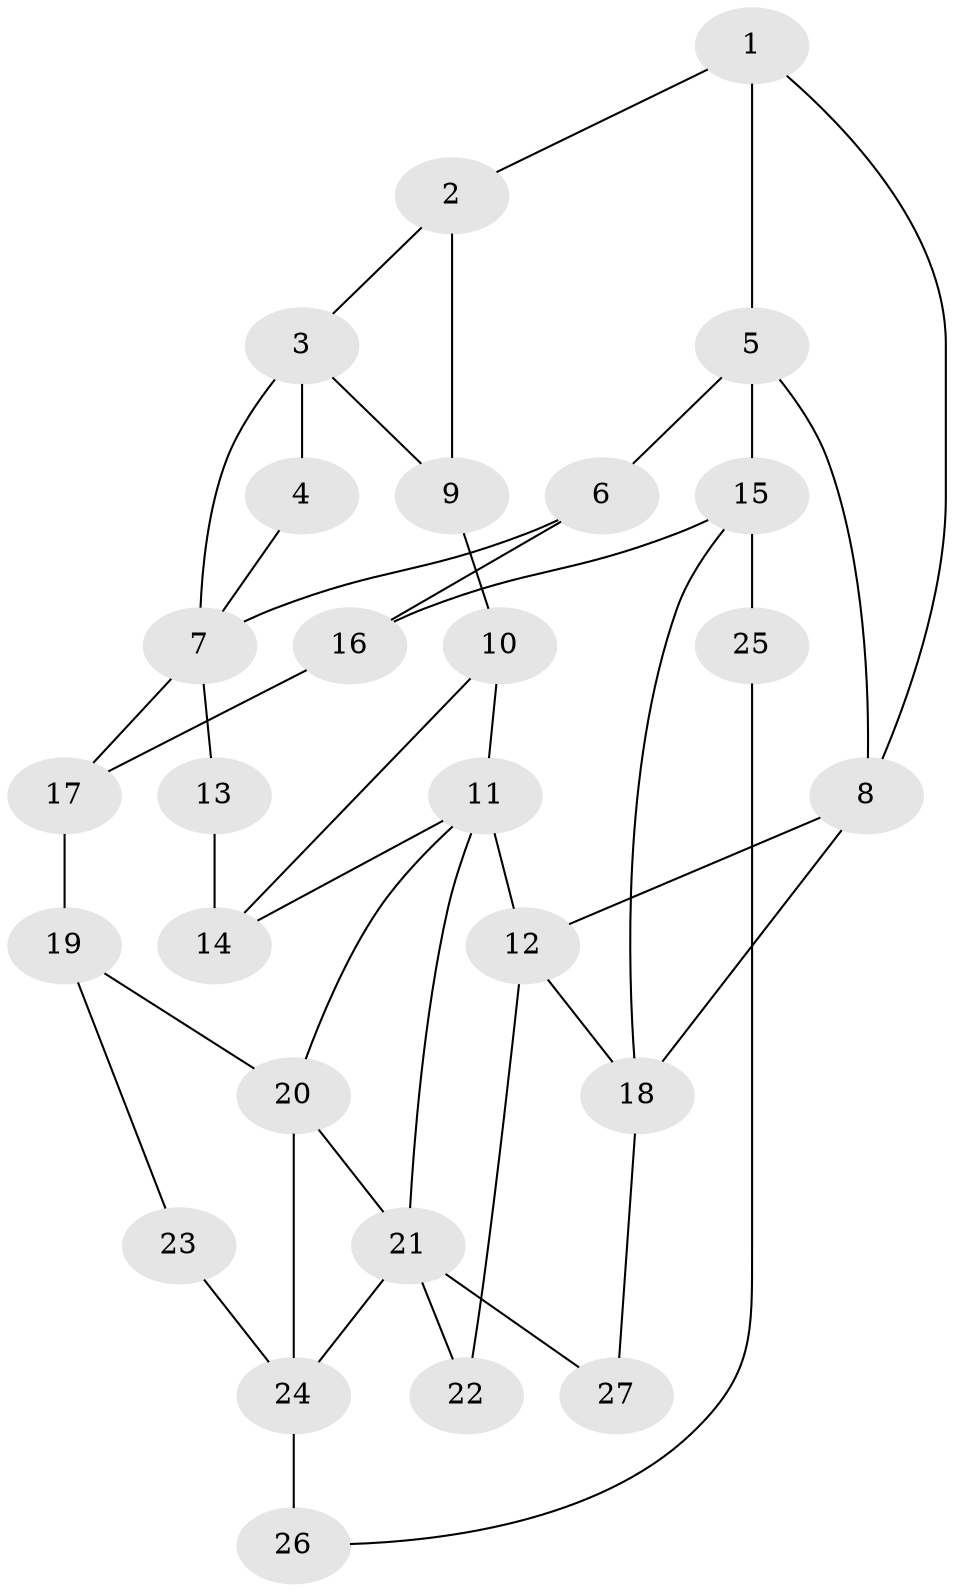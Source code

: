 // original degree distribution, {3: 0.037037037037037035, 5: 0.48148148148148145, 4: 0.25925925925925924, 6: 0.2222222222222222}
// Generated by graph-tools (version 1.1) at 2025/38/03/09/25 02:38:27]
// undirected, 27 vertices, 44 edges
graph export_dot {
graph [start="1"]
  node [color=gray90,style=filled];
  1;
  2;
  3;
  4;
  5;
  6;
  7;
  8;
  9;
  10;
  11;
  12;
  13;
  14;
  15;
  16;
  17;
  18;
  19;
  20;
  21;
  22;
  23;
  24;
  25;
  26;
  27;
  1 -- 2 [weight=1.0];
  1 -- 5 [weight=2.0];
  1 -- 8 [weight=1.0];
  2 -- 3 [weight=1.0];
  2 -- 9 [weight=1.0];
  3 -- 4 [weight=3.0];
  3 -- 7 [weight=1.0];
  3 -- 9 [weight=1.0];
  4 -- 7 [weight=1.0];
  5 -- 6 [weight=1.0];
  5 -- 8 [weight=1.0];
  5 -- 15 [weight=3.0];
  6 -- 7 [weight=1.0];
  6 -- 16 [weight=1.0];
  7 -- 13 [weight=2.0];
  7 -- 17 [weight=1.0];
  8 -- 12 [weight=1.0];
  8 -- 18 [weight=1.0];
  9 -- 10 [weight=1.0];
  10 -- 11 [weight=1.0];
  10 -- 14 [weight=1.0];
  11 -- 12 [weight=2.0];
  11 -- 14 [weight=1.0];
  11 -- 20 [weight=1.0];
  11 -- 21 [weight=1.0];
  12 -- 18 [weight=1.0];
  12 -- 22 [weight=2.0];
  13 -- 14 [weight=1.0];
  15 -- 16 [weight=1.0];
  15 -- 18 [weight=1.0];
  15 -- 25 [weight=2.0];
  16 -- 17 [weight=1.0];
  17 -- 19 [weight=1.0];
  18 -- 27 [weight=1.0];
  19 -- 20 [weight=1.0];
  19 -- 23 [weight=1.0];
  20 -- 21 [weight=1.0];
  20 -- 24 [weight=1.0];
  21 -- 22 [weight=1.0];
  21 -- 24 [weight=1.0];
  21 -- 27 [weight=2.0];
  23 -- 24 [weight=2.0];
  24 -- 26 [weight=2.0];
  25 -- 26 [weight=1.0];
}
